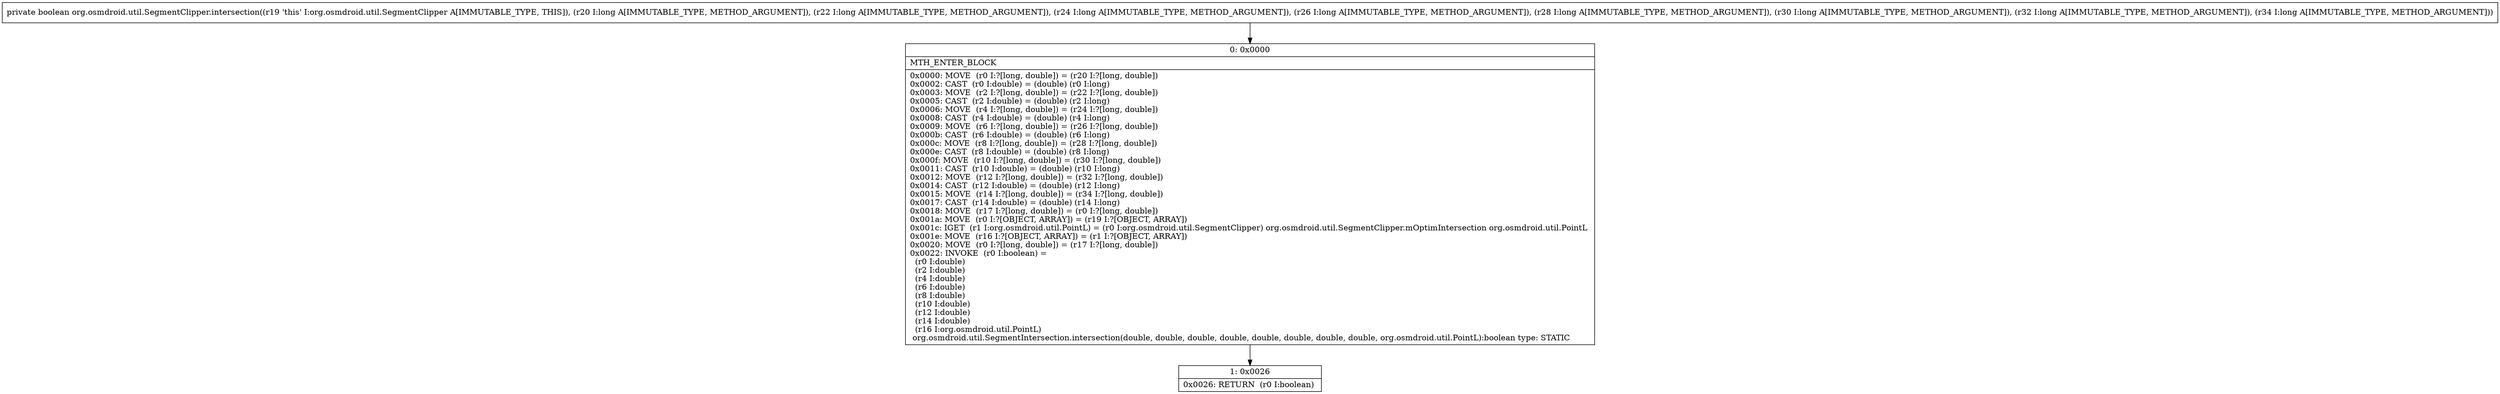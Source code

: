 digraph "CFG fororg.osmdroid.util.SegmentClipper.intersection(JJJJJJJJ)Z" {
Node_0 [shape=record,label="{0\:\ 0x0000|MTH_ENTER_BLOCK\l|0x0000: MOVE  (r0 I:?[long, double]) = (r20 I:?[long, double]) \l0x0002: CAST  (r0 I:double) = (double) (r0 I:long) \l0x0003: MOVE  (r2 I:?[long, double]) = (r22 I:?[long, double]) \l0x0005: CAST  (r2 I:double) = (double) (r2 I:long) \l0x0006: MOVE  (r4 I:?[long, double]) = (r24 I:?[long, double]) \l0x0008: CAST  (r4 I:double) = (double) (r4 I:long) \l0x0009: MOVE  (r6 I:?[long, double]) = (r26 I:?[long, double]) \l0x000b: CAST  (r6 I:double) = (double) (r6 I:long) \l0x000c: MOVE  (r8 I:?[long, double]) = (r28 I:?[long, double]) \l0x000e: CAST  (r8 I:double) = (double) (r8 I:long) \l0x000f: MOVE  (r10 I:?[long, double]) = (r30 I:?[long, double]) \l0x0011: CAST  (r10 I:double) = (double) (r10 I:long) \l0x0012: MOVE  (r12 I:?[long, double]) = (r32 I:?[long, double]) \l0x0014: CAST  (r12 I:double) = (double) (r12 I:long) \l0x0015: MOVE  (r14 I:?[long, double]) = (r34 I:?[long, double]) \l0x0017: CAST  (r14 I:double) = (double) (r14 I:long) \l0x0018: MOVE  (r17 I:?[long, double]) = (r0 I:?[long, double]) \l0x001a: MOVE  (r0 I:?[OBJECT, ARRAY]) = (r19 I:?[OBJECT, ARRAY]) \l0x001c: IGET  (r1 I:org.osmdroid.util.PointL) = (r0 I:org.osmdroid.util.SegmentClipper) org.osmdroid.util.SegmentClipper.mOptimIntersection org.osmdroid.util.PointL \l0x001e: MOVE  (r16 I:?[OBJECT, ARRAY]) = (r1 I:?[OBJECT, ARRAY]) \l0x0020: MOVE  (r0 I:?[long, double]) = (r17 I:?[long, double]) \l0x0022: INVOKE  (r0 I:boolean) = \l  (r0 I:double)\l  (r2 I:double)\l  (r4 I:double)\l  (r6 I:double)\l  (r8 I:double)\l  (r10 I:double)\l  (r12 I:double)\l  (r14 I:double)\l  (r16 I:org.osmdroid.util.PointL)\l org.osmdroid.util.SegmentIntersection.intersection(double, double, double, double, double, double, double, double, org.osmdroid.util.PointL):boolean type: STATIC \l}"];
Node_1 [shape=record,label="{1\:\ 0x0026|0x0026: RETURN  (r0 I:boolean) \l}"];
MethodNode[shape=record,label="{private boolean org.osmdroid.util.SegmentClipper.intersection((r19 'this' I:org.osmdroid.util.SegmentClipper A[IMMUTABLE_TYPE, THIS]), (r20 I:long A[IMMUTABLE_TYPE, METHOD_ARGUMENT]), (r22 I:long A[IMMUTABLE_TYPE, METHOD_ARGUMENT]), (r24 I:long A[IMMUTABLE_TYPE, METHOD_ARGUMENT]), (r26 I:long A[IMMUTABLE_TYPE, METHOD_ARGUMENT]), (r28 I:long A[IMMUTABLE_TYPE, METHOD_ARGUMENT]), (r30 I:long A[IMMUTABLE_TYPE, METHOD_ARGUMENT]), (r32 I:long A[IMMUTABLE_TYPE, METHOD_ARGUMENT]), (r34 I:long A[IMMUTABLE_TYPE, METHOD_ARGUMENT])) }"];
MethodNode -> Node_0;
Node_0 -> Node_1;
}

